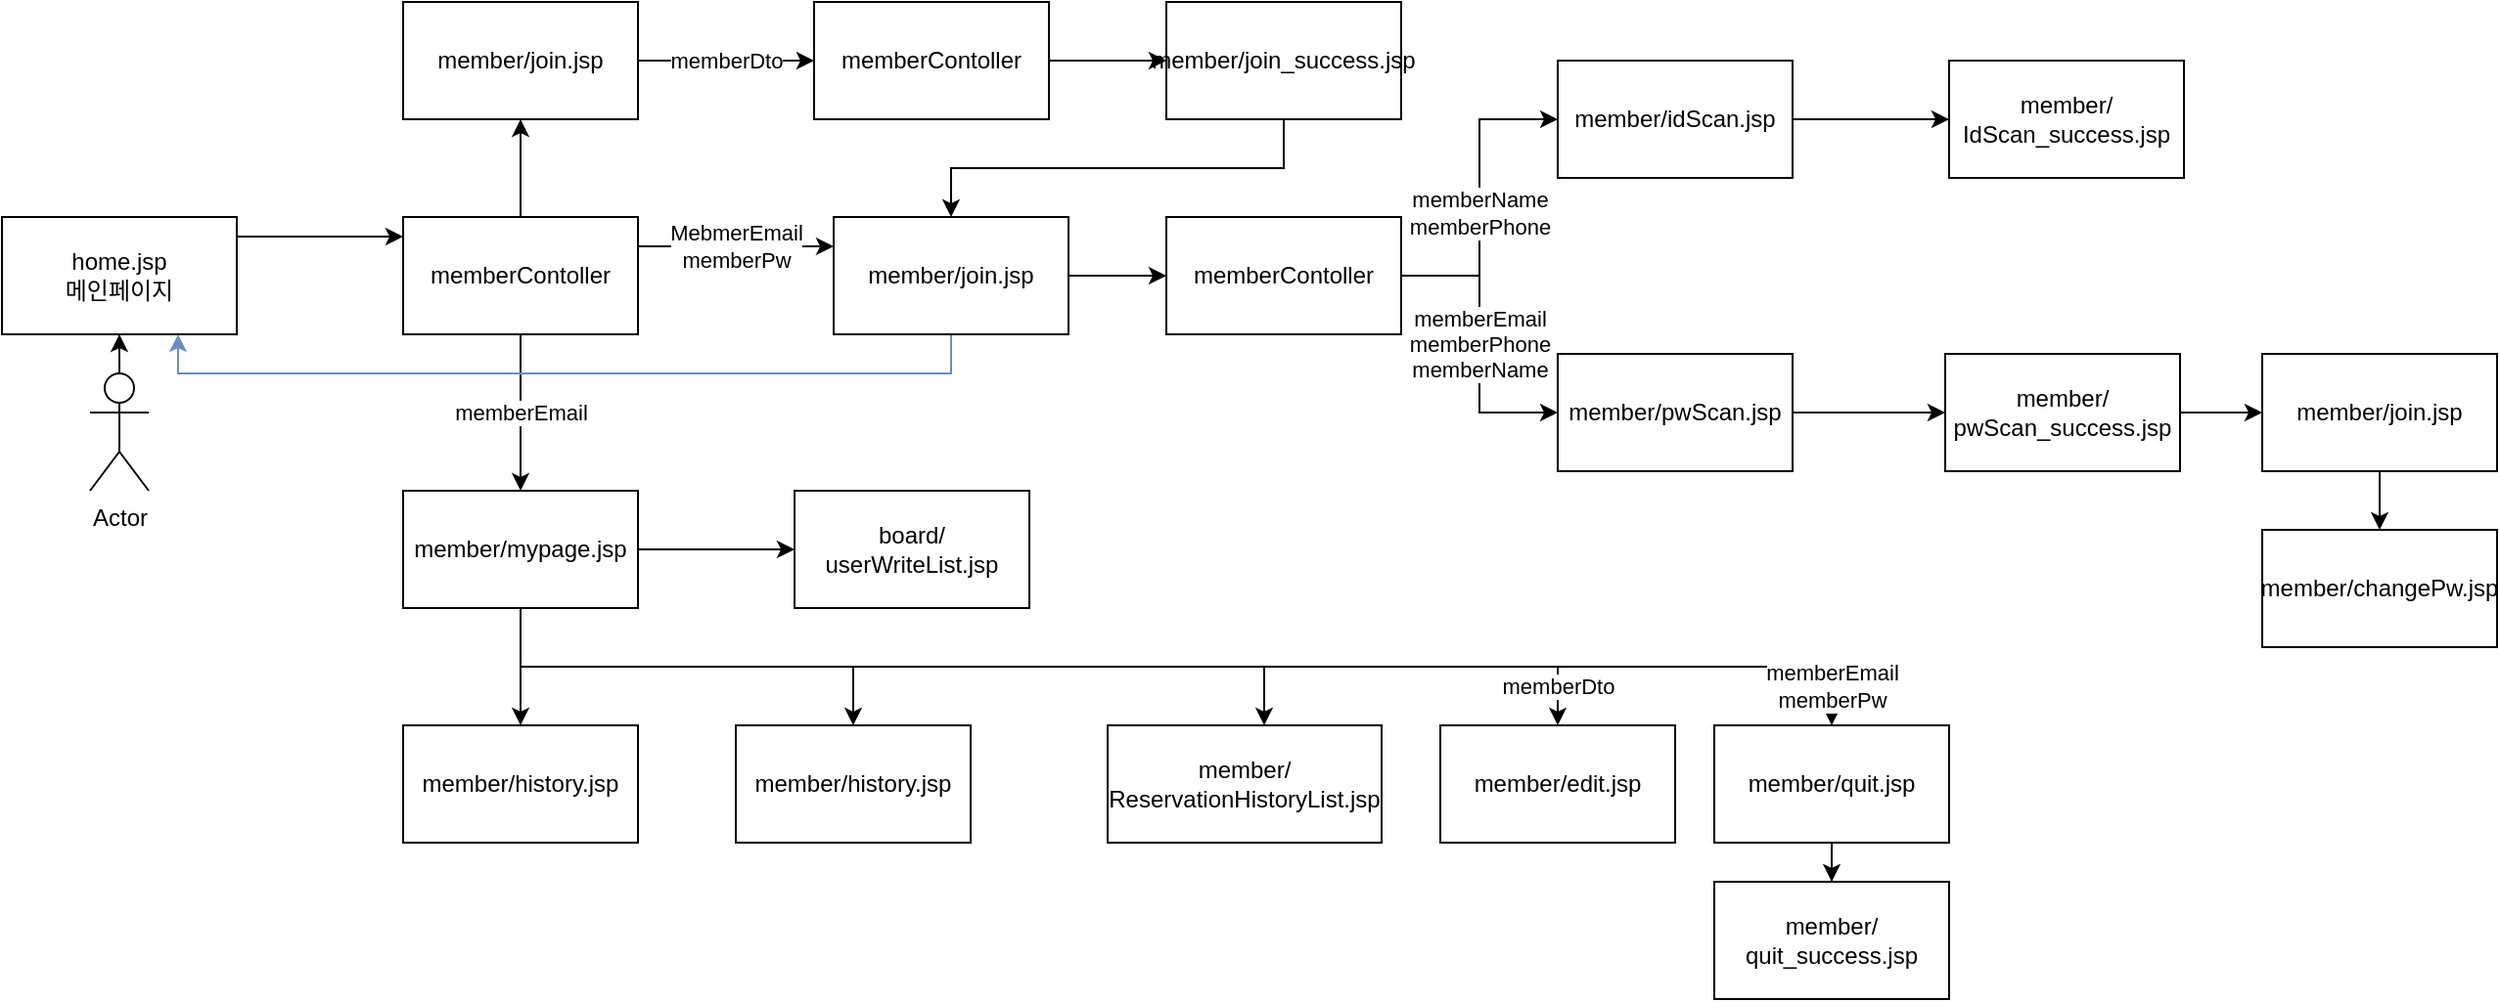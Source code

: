 <mxfile version="16.1.2" type="github" pages="2">
  <diagram id="zwYQQWKk_VYO0Ho39kHj" name="Page-1">
    <mxGraphModel dx="1422" dy="794" grid="1" gridSize="10" guides="1" tooltips="1" connect="1" arrows="1" fold="1" page="1" pageScale="1" pageWidth="827" pageHeight="1169" math="0" shadow="0">
      <root>
        <mxCell id="0" />
        <mxCell id="1" parent="0" />
        <mxCell id="tx83hZ6bvp9vzBTZKQZn-2" style="edgeStyle=orthogonalEdgeStyle;rounded=0;orthogonalLoop=1;jettySize=auto;html=1;exitX=0.5;exitY=0.5;exitDx=0;exitDy=0;exitPerimeter=0;entryX=0.5;entryY=1;entryDx=0;entryDy=0;" parent="1" source="FKPqmmTGhu64OBBMQ43M-1" target="tx83hZ6bvp9vzBTZKQZn-1" edge="1">
          <mxGeometry relative="1" as="geometry" />
        </mxCell>
        <mxCell id="FKPqmmTGhu64OBBMQ43M-1" value="Actor" style="shape=umlActor;verticalLabelPosition=bottom;verticalAlign=top;html=1;outlineConnect=0;" parent="1" vertex="1">
          <mxGeometry x="400" y="430" width="30" height="60" as="geometry" />
        </mxCell>
        <mxCell id="7ENPel69nOzH4OXhmk91-2" style="edgeStyle=orthogonalEdgeStyle;rounded=0;orthogonalLoop=1;jettySize=auto;html=1;exitX=1;exitY=0.5;exitDx=0;exitDy=0;" edge="1" parent="1" source="tx83hZ6bvp9vzBTZKQZn-1" target="7ENPel69nOzH4OXhmk91-1">
          <mxGeometry relative="1" as="geometry">
            <Array as="points">
              <mxPoint x="475" y="360" />
            </Array>
          </mxGeometry>
        </mxCell>
        <mxCell id="tx83hZ6bvp9vzBTZKQZn-1" value="home.jsp&lt;br&gt;메인페이지" style="rounded=0;whiteSpace=wrap;html=1;" parent="1" vertex="1">
          <mxGeometry x="355" y="350" width="120" height="60" as="geometry" />
        </mxCell>
        <mxCell id="tx83hZ6bvp9vzBTZKQZn-8" value="memberDto" style="edgeStyle=orthogonalEdgeStyle;rounded=0;orthogonalLoop=1;jettySize=auto;html=1;" parent="1" source="tx83hZ6bvp9vzBTZKQZn-5" target="tx83hZ6bvp9vzBTZKQZn-7" edge="1">
          <mxGeometry relative="1" as="geometry" />
        </mxCell>
        <mxCell id="tx83hZ6bvp9vzBTZKQZn-5" value="member/join.jsp" style="rounded=0;whiteSpace=wrap;html=1;" parent="1" vertex="1">
          <mxGeometry x="560" y="240" width="120" height="60" as="geometry" />
        </mxCell>
        <mxCell id="tx83hZ6bvp9vzBTZKQZn-10" value="" style="edgeStyle=orthogonalEdgeStyle;rounded=0;orthogonalLoop=1;jettySize=auto;html=1;" parent="1" source="tx83hZ6bvp9vzBTZKQZn-7" target="tx83hZ6bvp9vzBTZKQZn-9" edge="1">
          <mxGeometry relative="1" as="geometry" />
        </mxCell>
        <mxCell id="tx83hZ6bvp9vzBTZKQZn-7" value="memberContoller" style="whiteSpace=wrap;html=1;rounded=0;" parent="1" vertex="1">
          <mxGeometry x="770" y="240" width="120" height="60" as="geometry" />
        </mxCell>
        <mxCell id="7ENPel69nOzH4OXhmk91-23" style="edgeStyle=orthogonalEdgeStyle;rounded=0;orthogonalLoop=1;jettySize=auto;html=1;exitX=0.5;exitY=1;exitDx=0;exitDy=0;entryX=0.5;entryY=0;entryDx=0;entryDy=0;" edge="1" parent="1" source="tx83hZ6bvp9vzBTZKQZn-9" target="7ENPel69nOzH4OXhmk91-4">
          <mxGeometry relative="1" as="geometry" />
        </mxCell>
        <mxCell id="tx83hZ6bvp9vzBTZKQZn-9" value="member/join_success.jsp" style="whiteSpace=wrap;html=1;rounded=0;" parent="1" vertex="1">
          <mxGeometry x="950" y="240" width="120" height="60" as="geometry" />
        </mxCell>
        <mxCell id="7ENPel69nOzH4OXhmk91-3" style="edgeStyle=orthogonalEdgeStyle;rounded=0;orthogonalLoop=1;jettySize=auto;html=1;exitX=0.5;exitY=0;exitDx=0;exitDy=0;entryX=0.5;entryY=1;entryDx=0;entryDy=0;" edge="1" parent="1" source="7ENPel69nOzH4OXhmk91-1" target="tx83hZ6bvp9vzBTZKQZn-5">
          <mxGeometry relative="1" as="geometry" />
        </mxCell>
        <mxCell id="7ENPel69nOzH4OXhmk91-5" value="MebmerEmail&lt;br&gt;memberPw" style="edgeStyle=orthogonalEdgeStyle;rounded=0;orthogonalLoop=1;jettySize=auto;html=1;exitX=1;exitY=0.25;exitDx=0;exitDy=0;entryX=0;entryY=0.25;entryDx=0;entryDy=0;" edge="1" parent="1" source="7ENPel69nOzH4OXhmk91-1" target="7ENPel69nOzH4OXhmk91-4">
          <mxGeometry relative="1" as="geometry" />
        </mxCell>
        <mxCell id="7ENPel69nOzH4OXhmk91-20" value="memberEmail" style="edgeStyle=orthogonalEdgeStyle;rounded=0;orthogonalLoop=1;jettySize=auto;html=1;" edge="1" parent="1" source="7ENPel69nOzH4OXhmk91-1" target="7ENPel69nOzH4OXhmk91-19">
          <mxGeometry relative="1" as="geometry" />
        </mxCell>
        <mxCell id="7ENPel69nOzH4OXhmk91-1" value="memberContoller" style="whiteSpace=wrap;html=1;rounded=0;" vertex="1" parent="1">
          <mxGeometry x="560" y="350" width="120" height="60" as="geometry" />
        </mxCell>
        <mxCell id="7ENPel69nOzH4OXhmk91-9" style="edgeStyle=orthogonalEdgeStyle;rounded=0;orthogonalLoop=1;jettySize=auto;html=1;exitX=0.5;exitY=1;exitDx=0;exitDy=0;entryX=0.75;entryY=1;entryDx=0;entryDy=0;fillColor=#dae8fc;strokeColor=#6c8ebf;" edge="1" parent="1" source="7ENPel69nOzH4OXhmk91-4" target="tx83hZ6bvp9vzBTZKQZn-1">
          <mxGeometry relative="1" as="geometry" />
        </mxCell>
        <mxCell id="7ENPel69nOzH4OXhmk91-10" style="edgeStyle=orthogonalEdgeStyle;rounded=0;orthogonalLoop=1;jettySize=auto;html=1;exitX=1;exitY=0.5;exitDx=0;exitDy=0;entryX=0;entryY=0.5;entryDx=0;entryDy=0;" edge="1" parent="1" source="7ENPel69nOzH4OXhmk91-4" target="7ENPel69nOzH4OXhmk91-8">
          <mxGeometry relative="1" as="geometry" />
        </mxCell>
        <mxCell id="7ENPel69nOzH4OXhmk91-4" value="&lt;span&gt;member/join.jsp&lt;/span&gt;" style="rounded=0;whiteSpace=wrap;html=1;" vertex="1" parent="1">
          <mxGeometry x="780" y="350" width="120" height="60" as="geometry" />
        </mxCell>
        <mxCell id="7ENPel69nOzH4OXhmk91-12" value="memberName&lt;br&gt;memberPhone" style="edgeStyle=orthogonalEdgeStyle;rounded=0;orthogonalLoop=1;jettySize=auto;html=1;exitX=1;exitY=0.25;exitDx=0;exitDy=0;entryX=0;entryY=0.5;entryDx=0;entryDy=0;" edge="1" parent="1" source="7ENPel69nOzH4OXhmk91-8" target="7ENPel69nOzH4OXhmk91-11">
          <mxGeometry relative="1" as="geometry">
            <Array as="points">
              <mxPoint x="1070" y="380" />
              <mxPoint x="1110" y="380" />
              <mxPoint x="1110" y="300" />
            </Array>
          </mxGeometry>
        </mxCell>
        <mxCell id="7ENPel69nOzH4OXhmk91-14" value="memberEmail&lt;br&gt;memberPhone&lt;br&gt;memberName" style="edgeStyle=orthogonalEdgeStyle;rounded=0;orthogonalLoop=1;jettySize=auto;html=1;exitX=1;exitY=0.5;exitDx=0;exitDy=0;entryX=0;entryY=0.5;entryDx=0;entryDy=0;" edge="1" parent="1" source="7ENPel69nOzH4OXhmk91-8" target="7ENPel69nOzH4OXhmk91-13">
          <mxGeometry relative="1" as="geometry" />
        </mxCell>
        <mxCell id="7ENPel69nOzH4OXhmk91-8" value="memberContoller" style="whiteSpace=wrap;html=1;rounded=0;" vertex="1" parent="1">
          <mxGeometry x="950" y="350" width="120" height="60" as="geometry" />
        </mxCell>
        <mxCell id="7ENPel69nOzH4OXhmk91-16" value="" style="edgeStyle=orthogonalEdgeStyle;rounded=0;orthogonalLoop=1;jettySize=auto;html=1;" edge="1" parent="1" source="7ENPel69nOzH4OXhmk91-11" target="7ENPel69nOzH4OXhmk91-15">
          <mxGeometry relative="1" as="geometry" />
        </mxCell>
        <mxCell id="7ENPel69nOzH4OXhmk91-11" value="&lt;span&gt;member/idScan.jsp&lt;/span&gt;" style="rounded=0;whiteSpace=wrap;html=1;" vertex="1" parent="1">
          <mxGeometry x="1150" y="270" width="120" height="60" as="geometry" />
        </mxCell>
        <mxCell id="7ENPel69nOzH4OXhmk91-18" value="" style="edgeStyle=orthogonalEdgeStyle;rounded=0;orthogonalLoop=1;jettySize=auto;html=1;" edge="1" parent="1" source="7ENPel69nOzH4OXhmk91-13" target="7ENPel69nOzH4OXhmk91-17">
          <mxGeometry relative="1" as="geometry" />
        </mxCell>
        <mxCell id="7ENPel69nOzH4OXhmk91-13" value="&lt;span&gt;member/pwScan.jsp&lt;/span&gt;" style="rounded=0;whiteSpace=wrap;html=1;" vertex="1" parent="1">
          <mxGeometry x="1150" y="420" width="120" height="60" as="geometry" />
        </mxCell>
        <mxCell id="7ENPel69nOzH4OXhmk91-15" value="member/&lt;br&gt;IdScan_success.jsp" style="rounded=0;whiteSpace=wrap;html=1;" vertex="1" parent="1">
          <mxGeometry x="1350" y="270" width="120" height="60" as="geometry" />
        </mxCell>
        <mxCell id="7ENPel69nOzH4OXhmk91-40" style="edgeStyle=orthogonalEdgeStyle;rounded=0;orthogonalLoop=1;jettySize=auto;html=1;exitX=1;exitY=0.5;exitDx=0;exitDy=0;entryX=0;entryY=0.5;entryDx=0;entryDy=0;" edge="1" parent="1" source="7ENPel69nOzH4OXhmk91-17" target="7ENPel69nOzH4OXhmk91-38">
          <mxGeometry relative="1" as="geometry" />
        </mxCell>
        <mxCell id="7ENPel69nOzH4OXhmk91-17" value="member/&lt;br&gt;pwScan_success.jsp" style="rounded=0;whiteSpace=wrap;html=1;" vertex="1" parent="1">
          <mxGeometry x="1348" y="420" width="120" height="60" as="geometry" />
        </mxCell>
        <mxCell id="7ENPel69nOzH4OXhmk91-22" value="" style="edgeStyle=orthogonalEdgeStyle;rounded=0;orthogonalLoop=1;jettySize=auto;html=1;" edge="1" parent="1" source="7ENPel69nOzH4OXhmk91-19" target="7ENPel69nOzH4OXhmk91-21">
          <mxGeometry relative="1" as="geometry" />
        </mxCell>
        <mxCell id="7ENPel69nOzH4OXhmk91-24" style="edgeStyle=orthogonalEdgeStyle;rounded=0;orthogonalLoop=1;jettySize=auto;html=1;exitX=0.5;exitY=1;exitDx=0;exitDy=0;entryX=0.5;entryY=0;entryDx=0;entryDy=0;" edge="1" parent="1" source="7ENPel69nOzH4OXhmk91-19" target="7ENPel69nOzH4OXhmk91-25">
          <mxGeometry relative="1" as="geometry">
            <mxPoint x="810" y="610" as="targetPoint" />
          </mxGeometry>
        </mxCell>
        <mxCell id="7ENPel69nOzH4OXhmk91-27" value="" style="edgeStyle=orthogonalEdgeStyle;rounded=0;orthogonalLoop=1;jettySize=auto;html=1;" edge="1" parent="1" source="7ENPel69nOzH4OXhmk91-19" target="7ENPel69nOzH4OXhmk91-26">
          <mxGeometry relative="1" as="geometry">
            <Array as="points">
              <mxPoint x="620" y="580" />
              <mxPoint x="1000" y="580" />
            </Array>
          </mxGeometry>
        </mxCell>
        <mxCell id="7ENPel69nOzH4OXhmk91-30" value="" style="edgeStyle=orthogonalEdgeStyle;rounded=0;orthogonalLoop=1;jettySize=auto;html=1;" edge="1" parent="1" source="7ENPel69nOzH4OXhmk91-19" target="7ENPel69nOzH4OXhmk91-29">
          <mxGeometry relative="1" as="geometry">
            <Array as="points">
              <mxPoint x="620" y="580" />
              <mxPoint x="1150" y="580" />
            </Array>
          </mxGeometry>
        </mxCell>
        <mxCell id="7ENPel69nOzH4OXhmk91-31" value="memberDto" style="edgeLabel;html=1;align=center;verticalAlign=middle;resizable=0;points=[];" vertex="1" connectable="0" parent="7ENPel69nOzH4OXhmk91-30">
          <mxGeometry x="0.766" y="-3" relative="1" as="geometry">
            <mxPoint x="39" y="7" as="offset" />
          </mxGeometry>
        </mxCell>
        <mxCell id="7ENPel69nOzH4OXhmk91-33" value="memberEmail&lt;br&gt;memberPw" style="edgeStyle=orthogonalEdgeStyle;rounded=0;orthogonalLoop=1;jettySize=auto;html=1;exitX=0.5;exitY=1;exitDx=0;exitDy=0;" edge="1" parent="1" source="7ENPel69nOzH4OXhmk91-19" target="7ENPel69nOzH4OXhmk91-32">
          <mxGeometry x="0.945" relative="1" as="geometry">
            <mxPoint as="offset" />
          </mxGeometry>
        </mxCell>
        <mxCell id="7ENPel69nOzH4OXhmk91-44" value="" style="edgeStyle=orthogonalEdgeStyle;rounded=0;orthogonalLoop=1;jettySize=auto;html=1;" edge="1" parent="1" source="7ENPel69nOzH4OXhmk91-19" target="7ENPel69nOzH4OXhmk91-43">
          <mxGeometry relative="1" as="geometry" />
        </mxCell>
        <mxCell id="7ENPel69nOzH4OXhmk91-19" value="member/mypage.jsp" style="whiteSpace=wrap;html=1;rounded=0;" vertex="1" parent="1">
          <mxGeometry x="560" y="490" width="120" height="60" as="geometry" />
        </mxCell>
        <mxCell id="7ENPel69nOzH4OXhmk91-21" value="member/history.jsp" style="rounded=0;whiteSpace=wrap;html=1;" vertex="1" parent="1">
          <mxGeometry x="560" y="610" width="120" height="60" as="geometry" />
        </mxCell>
        <mxCell id="7ENPel69nOzH4OXhmk91-25" value="member/history.jsp" style="rounded=0;whiteSpace=wrap;html=1;" vertex="1" parent="1">
          <mxGeometry x="730" y="610" width="120" height="60" as="geometry" />
        </mxCell>
        <mxCell id="7ENPel69nOzH4OXhmk91-26" value="member/&lt;br&gt;ReservationHistoryList.jsp" style="whiteSpace=wrap;html=1;rounded=0;" vertex="1" parent="1">
          <mxGeometry x="920" y="610" width="140" height="60" as="geometry" />
        </mxCell>
        <mxCell id="7ENPel69nOzH4OXhmk91-29" value="member/edit.jsp" style="whiteSpace=wrap;html=1;rounded=0;" vertex="1" parent="1">
          <mxGeometry x="1090" y="610" width="120" height="60" as="geometry" />
        </mxCell>
        <mxCell id="7ENPel69nOzH4OXhmk91-35" value="" style="edgeStyle=orthogonalEdgeStyle;rounded=0;orthogonalLoop=1;jettySize=auto;html=1;" edge="1" parent="1" source="7ENPel69nOzH4OXhmk91-32" target="7ENPel69nOzH4OXhmk91-34">
          <mxGeometry relative="1" as="geometry" />
        </mxCell>
        <mxCell id="7ENPel69nOzH4OXhmk91-32" value="member/quit.jsp" style="whiteSpace=wrap;html=1;rounded=0;" vertex="1" parent="1">
          <mxGeometry x="1230" y="610" width="120" height="60" as="geometry" />
        </mxCell>
        <mxCell id="7ENPel69nOzH4OXhmk91-34" value="member/&lt;br&gt;quit_success.jsp" style="whiteSpace=wrap;html=1;rounded=0;" vertex="1" parent="1">
          <mxGeometry x="1230" y="690" width="120" height="60" as="geometry" />
        </mxCell>
        <mxCell id="7ENPel69nOzH4OXhmk91-36" style="edgeStyle=orthogonalEdgeStyle;rounded=0;orthogonalLoop=1;jettySize=auto;html=1;exitX=0.5;exitY=1;exitDx=0;exitDy=0;" edge="1" parent="1" source="7ENPel69nOzH4OXhmk91-17" target="7ENPel69nOzH4OXhmk91-17">
          <mxGeometry relative="1" as="geometry" />
        </mxCell>
        <mxCell id="7ENPel69nOzH4OXhmk91-41" style="edgeStyle=orthogonalEdgeStyle;rounded=0;orthogonalLoop=1;jettySize=auto;html=1;exitX=0.5;exitY=1;exitDx=0;exitDy=0;" edge="1" parent="1" source="7ENPel69nOzH4OXhmk91-38">
          <mxGeometry relative="1" as="geometry">
            <mxPoint x="1570" y="510" as="targetPoint" />
          </mxGeometry>
        </mxCell>
        <mxCell id="7ENPel69nOzH4OXhmk91-38" value="&lt;span&gt;member/join.jsp&lt;/span&gt;" style="rounded=0;whiteSpace=wrap;html=1;" vertex="1" parent="1">
          <mxGeometry x="1510" y="420" width="120" height="60" as="geometry" />
        </mxCell>
        <mxCell id="7ENPel69nOzH4OXhmk91-42" value="&lt;span&gt;member/changePw.jsp&lt;/span&gt;" style="rounded=0;whiteSpace=wrap;html=1;" vertex="1" parent="1">
          <mxGeometry x="1510" y="510" width="120" height="60" as="geometry" />
        </mxCell>
        <mxCell id="7ENPel69nOzH4OXhmk91-43" value="board/&lt;br&gt;userWriteList.jsp" style="whiteSpace=wrap;html=1;rounded=0;" vertex="1" parent="1">
          <mxGeometry x="760" y="490" width="120" height="60" as="geometry" />
        </mxCell>
      </root>
    </mxGraphModel>
  </diagram>
  <diagram id="bRq5yN5zxFruZgFAGQLb" name="Page-2">
    <mxGraphModel dx="1422" dy="4094" grid="1" gridSize="10" guides="1" tooltips="1" connect="1" arrows="1" fold="1" page="1" pageScale="1" pageWidth="4681" pageHeight="3300" math="0" shadow="0">
      <root>
        <mxCell id="rlOBHXmf8Huqi9oKeokI-0" />
        <mxCell id="rlOBHXmf8Huqi9oKeokI-1" parent="rlOBHXmf8Huqi9oKeokI-0" />
        <mxCell id="5GQ-rLOR5OF0u8aV4y1h-0" style="edgeStyle=orthogonalEdgeStyle;rounded=0;orthogonalLoop=1;jettySize=auto;html=1;exitX=0.5;exitY=0.5;exitDx=0;exitDy=0;exitPerimeter=0;entryX=0.5;entryY=1;entryDx=0;entryDy=0;" parent="rlOBHXmf8Huqi9oKeokI-1" source="5GQ-rLOR5OF0u8aV4y1h-1" target="5GQ-rLOR5OF0u8aV4y1h-4" edge="1">
          <mxGeometry relative="1" as="geometry" />
        </mxCell>
        <mxCell id="5GQ-rLOR5OF0u8aV4y1h-1" value="user" style="shape=umlActor;verticalLabelPosition=bottom;verticalAlign=top;html=1;outlineConnect=0;" parent="rlOBHXmf8Huqi9oKeokI-1" vertex="1">
          <mxGeometry x="2370" y="620" width="30" height="60" as="geometry" />
        </mxCell>
        <mxCell id="5GQ-rLOR5OF0u8aV4y1h-2" value="memberDto&lt;br&gt;memberEmail&lt;br&gt;memberPw" style="edgeStyle=orthogonalEdgeStyle;rounded=0;orthogonalLoop=1;jettySize=auto;html=1;exitX=1;exitY=0.25;exitDx=0;exitDy=0;entryX=0.5;entryY=1;entryDx=0;entryDy=0;" parent="rlOBHXmf8Huqi9oKeokI-1" source="5GQ-rLOR5OF0u8aV4y1h-4" target="5GQ-rLOR5OF0u8aV4y1h-11" edge="1">
          <mxGeometry x="0.512" relative="1" as="geometry">
            <Array as="points">
              <mxPoint x="2445" y="370" />
              <mxPoint x="2560" y="370" />
              <mxPoint x="2560" y="200" />
            </Array>
            <mxPoint as="offset" />
          </mxGeometry>
        </mxCell>
        <mxCell id="5GQ-rLOR5OF0u8aV4y1h-3" style="edgeStyle=orthogonalEdgeStyle;rounded=0;orthogonalLoop=1;jettySize=auto;html=1;exitX=1;exitY=0.25;exitDx=0;exitDy=0;entryX=0;entryY=0.5;entryDx=0;entryDy=0;" parent="rlOBHXmf8Huqi9oKeokI-1" source="5GQ-rLOR5OF0u8aV4y1h-4" target="5GQ-rLOR5OF0u8aV4y1h-13" edge="1">
          <mxGeometry relative="1" as="geometry" />
        </mxCell>
        <mxCell id="5GQ-rLOR5OF0u8aV4y1h-31" style="edgeStyle=orthogonalEdgeStyle;rounded=0;orthogonalLoop=1;jettySize=auto;html=1;entryX=1;entryY=0.5;entryDx=0;entryDy=0;" parent="rlOBHXmf8Huqi9oKeokI-1" source="5GQ-rLOR5OF0u8aV4y1h-4" target="5GQ-rLOR5OF0u8aV4y1h-29" edge="1">
          <mxGeometry relative="1" as="geometry" />
        </mxCell>
        <mxCell id="5GQ-rLOR5OF0u8aV4y1h-4" value="home.jsp&lt;br&gt;메인페이지" style="rounded=0;whiteSpace=wrap;html=1;fillColor=#f5f5f5;fontColor=#333333;strokeColor=#666666;" parent="rlOBHXmf8Huqi9oKeokI-1" vertex="1">
          <mxGeometry x="2325" y="490" width="120" height="60" as="geometry" />
        </mxCell>
        <mxCell id="5GQ-rLOR5OF0u8aV4y1h-5" value="" style="edgeStyle=orthogonalEdgeStyle;rounded=0;orthogonalLoop=1;jettySize=auto;html=1;" parent="rlOBHXmf8Huqi9oKeokI-1" source="5GQ-rLOR5OF0u8aV4y1h-11" target="5GQ-rLOR5OF0u8aV4y1h-18" edge="1">
          <mxGeometry relative="1" as="geometry">
            <Array as="points">
              <mxPoint x="2680" y="150" />
            </Array>
          </mxGeometry>
        </mxCell>
        <mxCell id="5GQ-rLOR5OF0u8aV4y1h-6" value="" style="edgeStyle=orthogonalEdgeStyle;rounded=0;orthogonalLoop=1;jettySize=auto;html=1;" parent="rlOBHXmf8Huqi9oKeokI-1" source="5GQ-rLOR5OF0u8aV4y1h-11" target="5GQ-rLOR5OF0u8aV4y1h-19" edge="1">
          <mxGeometry relative="1" as="geometry" />
        </mxCell>
        <mxCell id="5GQ-rLOR5OF0u8aV4y1h-7" style="edgeStyle=orthogonalEdgeStyle;rounded=0;orthogonalLoop=1;jettySize=auto;html=1;exitX=0.25;exitY=1;exitDx=0;exitDy=0;entryX=0.142;entryY=0.033;entryDx=0;entryDy=0;entryPerimeter=0;" parent="rlOBHXmf8Huqi9oKeokI-1" source="5GQ-rLOR5OF0u8aV4y1h-11" target="5GQ-rLOR5OF0u8aV4y1h-13" edge="1">
          <mxGeometry relative="1" as="geometry">
            <mxPoint x="2520" y="340" as="targetPoint" />
            <Array as="points">
              <mxPoint x="2517" y="200" />
            </Array>
          </mxGeometry>
        </mxCell>
        <mxCell id="5GQ-rLOR5OF0u8aV4y1h-8" style="edgeStyle=orthogonalEdgeStyle;rounded=0;orthogonalLoop=1;jettySize=auto;html=1;exitX=0;exitY=0.25;exitDx=0;exitDy=0;" parent="rlOBHXmf8Huqi9oKeokI-1" source="5GQ-rLOR5OF0u8aV4y1h-11" target="5GQ-rLOR5OF0u8aV4y1h-21" edge="1">
          <mxGeometry relative="1" as="geometry">
            <mxPoint x="2430" y="155" as="targetPoint" />
          </mxGeometry>
        </mxCell>
        <mxCell id="5GQ-rLOR5OF0u8aV4y1h-9" style="edgeStyle=orthogonalEdgeStyle;rounded=0;orthogonalLoop=1;jettySize=auto;html=1;exitX=0;exitY=0.75;exitDx=0;exitDy=0;" parent="rlOBHXmf8Huqi9oKeokI-1" source="5GQ-rLOR5OF0u8aV4y1h-11" target="5GQ-rLOR5OF0u8aV4y1h-23" edge="1">
          <mxGeometry relative="1" as="geometry">
            <mxPoint x="2420" y="230" as="targetPoint" />
          </mxGeometry>
        </mxCell>
        <mxCell id="5GQ-rLOR5OF0u8aV4y1h-10" style="edgeStyle=orthogonalEdgeStyle;rounded=0;orthogonalLoop=1;jettySize=auto;html=1;exitX=0.5;exitY=0;exitDx=0;exitDy=0;fillColor=#f8cecc;strokeColor=#b85450;" parent="rlOBHXmf8Huqi9oKeokI-1" source="5GQ-rLOR5OF0u8aV4y1h-11" edge="1">
          <mxGeometry relative="1" as="geometry">
            <mxPoint x="2550" y="100" as="targetPoint" />
          </mxGeometry>
        </mxCell>
        <mxCell id="5GQ-rLOR5OF0u8aV4y1h-11" value="login.jsp" style="rounded=0;whiteSpace=wrap;html=1;" parent="rlOBHXmf8Huqi9oKeokI-1" vertex="1">
          <mxGeometry x="2490" y="140" width="120" height="60" as="geometry" />
        </mxCell>
        <mxCell id="5GQ-rLOR5OF0u8aV4y1h-12" value="memberDto" style="edgeStyle=orthogonalEdgeStyle;rounded=0;orthogonalLoop=1;jettySize=auto;html=1;" parent="rlOBHXmf8Huqi9oKeokI-1" source="5GQ-rLOR5OF0u8aV4y1h-13" target="5GQ-rLOR5OF0u8aV4y1h-15" edge="1">
          <mxGeometry relative="1" as="geometry" />
        </mxCell>
        <mxCell id="5GQ-rLOR5OF0u8aV4y1h-13" value="join.jsp" style="rounded=0;whiteSpace=wrap;html=1;" parent="rlOBHXmf8Huqi9oKeokI-1" vertex="1">
          <mxGeometry x="2500" y="380" width="120" height="60" as="geometry" />
        </mxCell>
        <mxCell id="5GQ-rLOR5OF0u8aV4y1h-14" value="" style="edgeStyle=orthogonalEdgeStyle;rounded=0;orthogonalLoop=1;jettySize=auto;html=1;" parent="rlOBHXmf8Huqi9oKeokI-1" source="5GQ-rLOR5OF0u8aV4y1h-15" target="5GQ-rLOR5OF0u8aV4y1h-17" edge="1">
          <mxGeometry relative="1" as="geometry" />
        </mxCell>
        <mxCell id="5GQ-rLOR5OF0u8aV4y1h-15" value="memberContoller" style="whiteSpace=wrap;html=1;rounded=0;" parent="rlOBHXmf8Huqi9oKeokI-1" vertex="1">
          <mxGeometry x="2720" y="380" width="120" height="60" as="geometry" />
        </mxCell>
        <mxCell id="5GQ-rLOR5OF0u8aV4y1h-16" style="edgeStyle=orthogonalEdgeStyle;rounded=0;orthogonalLoop=1;jettySize=auto;html=1;exitX=0.5;exitY=0;exitDx=0;exitDy=0;entryX=0.7;entryY=0.983;entryDx=0;entryDy=0;entryPerimeter=0;" parent="rlOBHXmf8Huqi9oKeokI-1" source="5GQ-rLOR5OF0u8aV4y1h-17" target="5GQ-rLOR5OF0u8aV4y1h-11" edge="1">
          <mxGeometry relative="1" as="geometry">
            <mxPoint x="2574" y="210" as="targetPoint" />
            <Array as="points">
              <mxPoint x="2960" y="275" />
              <mxPoint x="2574" y="275" />
            </Array>
          </mxGeometry>
        </mxCell>
        <mxCell id="5GQ-rLOR5OF0u8aV4y1h-17" value="join_success.jsp" style="whiteSpace=wrap;html=1;rounded=0;" parent="rlOBHXmf8Huqi9oKeokI-1" vertex="1">
          <mxGeometry x="2910" y="380" width="120" height="60" as="geometry" />
        </mxCell>
        <mxCell id="5GQ-rLOR5OF0u8aV4y1h-18" value="mypage.jsp" style="whiteSpace=wrap;html=1;rounded=0;" parent="rlOBHXmf8Huqi9oKeokI-1" vertex="1">
          <mxGeometry x="2620" y="-50" width="120" height="60" as="geometry" />
        </mxCell>
        <mxCell id="5GQ-rLOR5OF0u8aV4y1h-19" value="board.jsp" style="whiteSpace=wrap;html=1;rounded=0;" parent="rlOBHXmf8Huqi9oKeokI-1" vertex="1">
          <mxGeometry x="2710" y="140" width="120" height="60" as="geometry" />
        </mxCell>
        <mxCell id="5GQ-rLOR5OF0u8aV4y1h-20" value="memberName&lt;br&gt;memberPhone" style="edgeStyle=orthogonalEdgeStyle;rounded=0;orthogonalLoop=1;jettySize=auto;html=1;" parent="rlOBHXmf8Huqi9oKeokI-1" source="5GQ-rLOR5OF0u8aV4y1h-21" target="5GQ-rLOR5OF0u8aV4y1h-24" edge="1">
          <mxGeometry relative="1" as="geometry" />
        </mxCell>
        <mxCell id="5GQ-rLOR5OF0u8aV4y1h-21" value="IdScan.jsp" style="rounded=0;whiteSpace=wrap;html=1;" parent="rlOBHXmf8Huqi9oKeokI-1" vertex="1">
          <mxGeometry x="2370" y="30" width="120" height="60" as="geometry" />
        </mxCell>
        <mxCell id="5GQ-rLOR5OF0u8aV4y1h-22" value="&lt;br&gt;memberEmail&lt;br&gt;&lt;span style=&quot;color: rgb(0 , 0 , 0) ; font-family: &amp;#34;helvetica&amp;#34; ; font-size: 11px ; font-style: normal ; font-weight: 400 ; letter-spacing: normal ; text-align: center ; text-indent: 0px ; text-transform: none ; word-spacing: 0px ; background-color: rgb(255 , 255 , 255) ; display: inline ; float: none&quot;&gt;memberName&lt;/span&gt;&lt;br style=&quot;color: rgb(0 , 0 , 0) ; font-family: &amp;#34;helvetica&amp;#34; ; font-size: 11px ; font-style: normal ; font-weight: 400 ; letter-spacing: normal ; text-align: center ; text-indent: 0px ; text-transform: none ; word-spacing: 0px&quot;&gt;&lt;span style=&quot;color: rgb(0 , 0 , 0) ; font-family: &amp;#34;helvetica&amp;#34; ; font-size: 11px ; font-style: normal ; font-weight: 400 ; letter-spacing: normal ; text-align: center ; text-indent: 0px ; text-transform: none ; word-spacing: 0px ; background-color: rgb(255 , 255 , 255) ; display: inline ; float: none&quot;&gt;memberPhone&lt;/span&gt;&lt;br&gt;" style="edgeStyle=orthogonalEdgeStyle;rounded=0;orthogonalLoop=1;jettySize=auto;html=1;" parent="rlOBHXmf8Huqi9oKeokI-1" source="5GQ-rLOR5OF0u8aV4y1h-23" target="5GQ-rLOR5OF0u8aV4y1h-26" edge="1">
          <mxGeometry relative="1" as="geometry" />
        </mxCell>
        <mxCell id="5GQ-rLOR5OF0u8aV4y1h-23" value="pwScan.jsp&lt;br&gt;" style="rounded=0;whiteSpace=wrap;html=1;" parent="rlOBHXmf8Huqi9oKeokI-1" vertex="1">
          <mxGeometry x="2310" y="160" width="120" height="60" as="geometry" />
        </mxCell>
        <mxCell id="5GQ-rLOR5OF0u8aV4y1h-24" value="IdScan_success.jsp" style="rounded=0;whiteSpace=wrap;html=1;" parent="rlOBHXmf8Huqi9oKeokI-1" vertex="1">
          <mxGeometry x="2370" y="-110" width="120" height="60" as="geometry" />
        </mxCell>
        <mxCell id="5GQ-rLOR5OF0u8aV4y1h-25" style="edgeStyle=orthogonalEdgeStyle;rounded=0;orthogonalLoop=1;jettySize=auto;html=1;exitX=1;exitY=0.5;exitDx=0;exitDy=0;entryX=0.133;entryY=0.983;entryDx=0;entryDy=0;entryPerimeter=0;fillColor=#f8cecc;strokeColor=#b85450;" parent="rlOBHXmf8Huqi9oKeokI-1" source="5GQ-rLOR5OF0u8aV4y1h-26" target="5GQ-rLOR5OF0u8aV4y1h-11" edge="1">
          <mxGeometry relative="1" as="geometry" />
        </mxCell>
        <mxCell id="5GQ-rLOR5OF0u8aV4y1h-26" value="pwScan_success.jsp" style="rounded=0;whiteSpace=wrap;html=1;" parent="rlOBHXmf8Huqi9oKeokI-1" vertex="1">
          <mxGeometry x="2350" y="290" width="120" height="60" as="geometry" />
        </mxCell>
        <mxCell id="5GQ-rLOR5OF0u8aV4y1h-27" style="edgeStyle=orthogonalEdgeStyle;rounded=0;orthogonalLoop=1;jettySize=auto;html=1;exitX=0.75;exitY=1;exitDx=0;exitDy=0;entryX=0.858;entryY=-0.033;entryDx=0;entryDy=0;entryPerimeter=0;fillColor=#f8cecc;strokeColor=#b85450;" parent="rlOBHXmf8Huqi9oKeokI-1" source="5GQ-rLOR5OF0u8aV4y1h-28" target="5GQ-rLOR5OF0u8aV4y1h-11" edge="1">
          <mxGeometry relative="1" as="geometry" />
        </mxCell>
        <mxCell id="5GQ-rLOR5OF0u8aV4y1h-28" value="changwPw.jsp" style="rounded=0;whiteSpace=wrap;html=1;" parent="rlOBHXmf8Huqi9oKeokI-1" vertex="1">
          <mxGeometry x="2500" y="40" width="120" height="60" as="geometry" />
        </mxCell>
        <mxCell id="5GQ-rLOR5OF0u8aV4y1h-33" style="edgeStyle=orthogonalEdgeStyle;rounded=0;orthogonalLoop=1;jettySize=auto;html=1;" parent="rlOBHXmf8Huqi9oKeokI-1" source="5GQ-rLOR5OF0u8aV4y1h-29" target="5GQ-rLOR5OF0u8aV4y1h-30" edge="1">
          <mxGeometry relative="1" as="geometry" />
        </mxCell>
        <mxCell id="5GQ-rLOR5OF0u8aV4y1h-29" value="movieChart.jsp" style="rounded=1;whiteSpace=wrap;html=1;fillColor=#dae8fc;strokeColor=#6c8ebf;" parent="rlOBHXmf8Huqi9oKeokI-1" vertex="1">
          <mxGeometry x="2030" y="490" width="120" height="60" as="geometry" />
        </mxCell>
        <mxCell id="5GQ-rLOR5OF0u8aV4y1h-35" style="edgeStyle=orthogonalEdgeStyle;rounded=0;orthogonalLoop=1;jettySize=auto;html=1;" parent="rlOBHXmf8Huqi9oKeokI-1" source="5GQ-rLOR5OF0u8aV4y1h-30" target="5GQ-rLOR5OF0u8aV4y1h-34" edge="1">
          <mxGeometry relative="1" as="geometry" />
        </mxCell>
        <mxCell id="5GQ-rLOR5OF0u8aV4y1h-30" value="moive/detail.jsp" style="rounded=1;whiteSpace=wrap;html=1;fillColor=#dae8fc;strokeColor=#6c8ebf;" parent="rlOBHXmf8Huqi9oKeokI-1" vertex="1">
          <mxGeometry x="1820" y="490" width="120" height="60" as="geometry" />
        </mxCell>
        <mxCell id="5GQ-rLOR5OF0u8aV4y1h-32" value="movie/list.jsp" style="text;html=1;strokeColor=none;fillColor=none;align=left;verticalAlign=middle;whiteSpace=wrap;rounded=0;" parent="rlOBHXmf8Huqi9oKeokI-1" vertex="1">
          <mxGeometry x="2200" y="490" width="80" height="30" as="geometry" />
        </mxCell>
        <mxCell id="5GQ-rLOR5OF0u8aV4y1h-34" value="moive/detail.jsp" style="rounded=1;whiteSpace=wrap;html=1;fillColor=#dae8fc;strokeColor=#6c8ebf;" parent="rlOBHXmf8Huqi9oKeokI-1" vertex="1">
          <mxGeometry x="1820" y="620" width="120" height="60" as="geometry" />
        </mxCell>
        <mxCell id="5GQ-rLOR5OF0u8aV4y1h-40" value="&lt;span style=&quot;text-align: center&quot;&gt;moive/insert_actor_popup.jsp&lt;br&gt;movie/insert_actor.jsp&lt;br&gt;movie/list.jsp&lt;br&gt;movie/movieChart.jsp&lt;br&gt;&lt;/span&gt;" style="text;html=1;strokeColor=none;fillColor=none;align=left;verticalAlign=middle;whiteSpace=wrap;rounded=0;" parent="rlOBHXmf8Huqi9oKeokI-1" vertex="1">
          <mxGeometry x="1760" y="100" width="190" height="65" as="geometry" />
        </mxCell>
      </root>
    </mxGraphModel>
  </diagram>
</mxfile>
